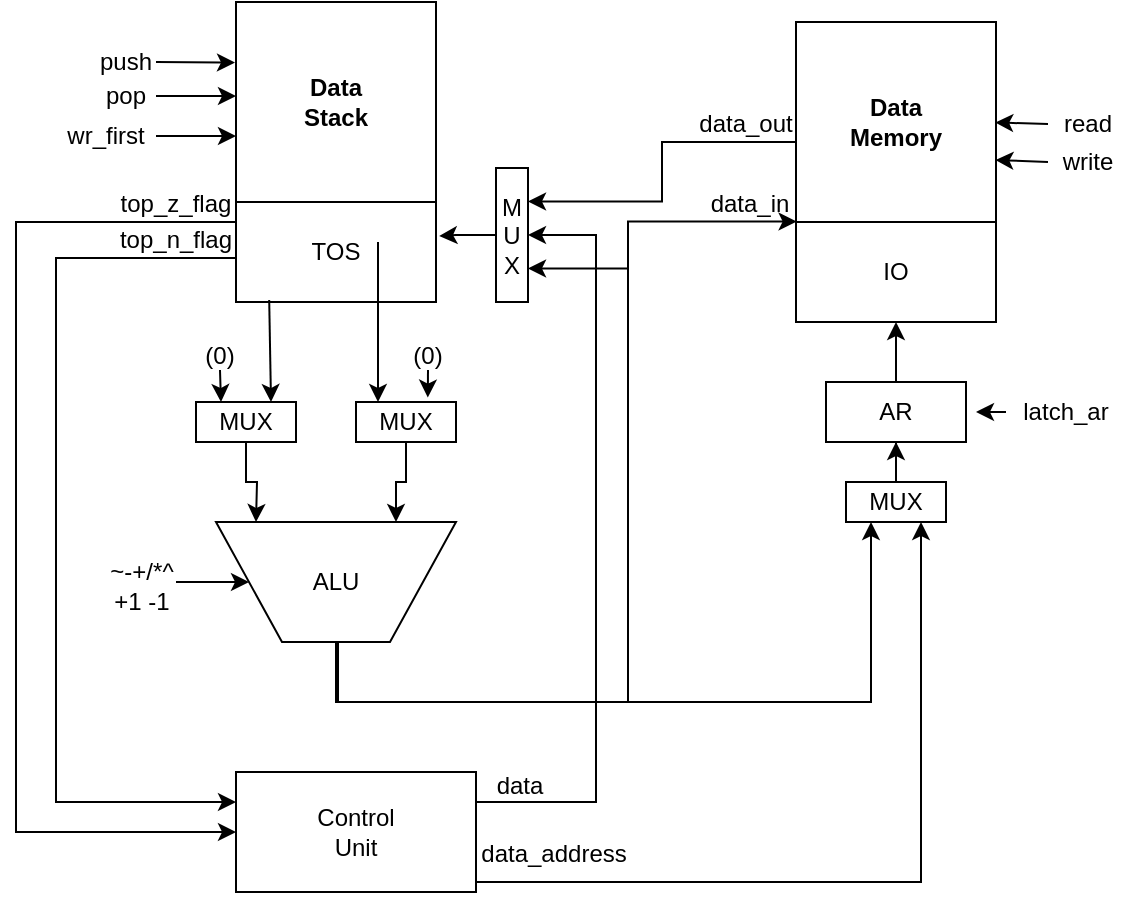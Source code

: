 <mxfile version="24.7.16" pages="2">
  <diagram name="DataPath" id="xyNGtXaQ9cBERK6BHR3z">
    <mxGraphModel dx="875" dy="464" grid="1" gridSize="10" guides="1" tooltips="1" connect="1" arrows="1" fold="1" page="1" pageScale="1" pageWidth="827" pageHeight="1169" math="0" shadow="0">
      <root>
        <mxCell id="0" />
        <mxCell id="1" parent="0" />
        <mxCell id="F0GJQ-Ep4hRnLr_it0pJ-3" value="Data&lt;div&gt;Stack&lt;/div&gt;" style="swimlane;fontStyle=1;align=center;verticalAlign=middle;childLayout=stackLayout;horizontal=1;startSize=100;horizontalStack=0;resizeParent=1;resizeParentMax=0;resizeLast=0;collapsible=1;marginBottom=0;whiteSpace=wrap;html=1;" vertex="1" parent="1">
          <mxGeometry x="210" y="200" width="100" height="150" as="geometry" />
        </mxCell>
        <mxCell id="F0GJQ-Ep4hRnLr_it0pJ-4" value="&lt;div style=&quot;&quot;&gt;&lt;span style=&quot;background-color: initial;&quot;&gt;TOS&lt;/span&gt;&lt;/div&gt;" style="text;strokeColor=none;fillColor=none;align=center;verticalAlign=middle;spacingLeft=4;spacingRight=4;overflow=hidden;rotatable=0;points=[[0,0.5],[1,0.5]];portConstraint=eastwest;whiteSpace=wrap;html=1;" vertex="1" parent="F0GJQ-Ep4hRnLr_it0pJ-3">
          <mxGeometry y="100" width="100" height="50" as="geometry" />
        </mxCell>
        <mxCell id="F0GJQ-Ep4hRnLr_it0pJ-7" value="" style="endArrow=classic;html=1;rounded=0;entryX=-0.005;entryY=0.202;entryDx=0;entryDy=0;entryPerimeter=0;" edge="1" parent="1" target="F0GJQ-Ep4hRnLr_it0pJ-3">
          <mxGeometry width="50" height="50" relative="1" as="geometry">
            <mxPoint x="170" y="230" as="sourcePoint" />
            <mxPoint x="410" y="270" as="targetPoint" />
          </mxGeometry>
        </mxCell>
        <mxCell id="F0GJQ-Ep4hRnLr_it0pJ-8" value="push" style="text;html=1;align=center;verticalAlign=middle;whiteSpace=wrap;rounded=0;" vertex="1" parent="1">
          <mxGeometry x="140" y="223" width="30" height="14" as="geometry" />
        </mxCell>
        <mxCell id="F0GJQ-Ep4hRnLr_it0pJ-9" value="pop" style="text;html=1;align=center;verticalAlign=middle;whiteSpace=wrap;rounded=0;" vertex="1" parent="1">
          <mxGeometry x="140" y="240" width="30" height="14" as="geometry" />
        </mxCell>
        <mxCell id="F0GJQ-Ep4hRnLr_it0pJ-10" value="" style="endArrow=classic;html=1;rounded=0;entryX=-0.005;entryY=0.202;entryDx=0;entryDy=0;entryPerimeter=0;" edge="1" parent="1">
          <mxGeometry width="50" height="50" relative="1" as="geometry">
            <mxPoint x="170" y="247" as="sourcePoint" />
            <mxPoint x="210" y="247" as="targetPoint" />
          </mxGeometry>
        </mxCell>
        <mxCell id="F0GJQ-Ep4hRnLr_it0pJ-11" value="wr_first" style="text;html=1;align=center;verticalAlign=middle;whiteSpace=wrap;rounded=0;" vertex="1" parent="1">
          <mxGeometry x="120" y="260" width="50" height="14" as="geometry" />
        </mxCell>
        <mxCell id="F0GJQ-Ep4hRnLr_it0pJ-12" value="" style="endArrow=classic;html=1;rounded=0;entryX=-0.005;entryY=0.202;entryDx=0;entryDy=0;entryPerimeter=0;" edge="1" parent="1">
          <mxGeometry width="50" height="50" relative="1" as="geometry">
            <mxPoint x="170" y="267" as="sourcePoint" />
            <mxPoint x="210" y="267" as="targetPoint" />
          </mxGeometry>
        </mxCell>
        <mxCell id="F0GJQ-Ep4hRnLr_it0pJ-13" value="latch_ar" style="text;html=1;align=center;verticalAlign=middle;whiteSpace=wrap;rounded=0;" vertex="1" parent="1">
          <mxGeometry x="595" y="398" width="60" height="14" as="geometry" />
        </mxCell>
        <mxCell id="F0GJQ-Ep4hRnLr_it0pJ-14" value="" style="endArrow=classic;html=1;rounded=0;exitX=0;exitY=0.5;exitDx=0;exitDy=0;" edge="1" parent="1" source="F0GJQ-Ep4hRnLr_it0pJ-13">
          <mxGeometry width="50" height="50" relative="1" as="geometry">
            <mxPoint x="660" y="405" as="sourcePoint" />
            <mxPoint x="580" y="405" as="targetPoint" />
          </mxGeometry>
        </mxCell>
        <mxCell id="F0GJQ-Ep4hRnLr_it0pJ-15" value="MUX" style="rounded=0;whiteSpace=wrap;html=1;" vertex="1" parent="1">
          <mxGeometry x="190" y="400" width="50" height="20" as="geometry" />
        </mxCell>
        <mxCell id="F0GJQ-Ep4hRnLr_it0pJ-27" style="edgeStyle=orthogonalEdgeStyle;rounded=0;orthogonalLoop=1;jettySize=auto;html=1;entryX=0.75;entryY=0;entryDx=0;entryDy=0;" edge="1" parent="1" source="F0GJQ-Ep4hRnLr_it0pJ-16" target="F0GJQ-Ep4hRnLr_it0pJ-25">
          <mxGeometry relative="1" as="geometry" />
        </mxCell>
        <mxCell id="F0GJQ-Ep4hRnLr_it0pJ-16" value="MUX" style="rounded=0;whiteSpace=wrap;html=1;" vertex="1" parent="1">
          <mxGeometry x="270" y="400" width="50" height="20" as="geometry" />
        </mxCell>
        <mxCell id="F0GJQ-Ep4hRnLr_it0pJ-17" value="" style="endArrow=classic;html=1;rounded=0;entryX=0.75;entryY=0;entryDx=0;entryDy=0;exitX=0.166;exitY=0.979;exitDx=0;exitDy=0;exitPerimeter=0;" edge="1" parent="1" source="F0GJQ-Ep4hRnLr_it0pJ-4" target="F0GJQ-Ep4hRnLr_it0pJ-15">
          <mxGeometry width="50" height="50" relative="1" as="geometry">
            <mxPoint x="230" y="351" as="sourcePoint" />
            <mxPoint x="410" y="270" as="targetPoint" />
          </mxGeometry>
        </mxCell>
        <mxCell id="F0GJQ-Ep4hRnLr_it0pJ-18" value="" style="endArrow=classic;html=1;rounded=0;entryX=0.75;entryY=0;entryDx=0;entryDy=0;" edge="1" parent="1">
          <mxGeometry width="50" height="50" relative="1" as="geometry">
            <mxPoint x="281" y="320" as="sourcePoint" />
            <mxPoint x="281" y="400" as="targetPoint" />
          </mxGeometry>
        </mxCell>
        <mxCell id="F0GJQ-Ep4hRnLr_it0pJ-19" value="(0)" style="text;html=1;align=center;verticalAlign=middle;whiteSpace=wrap;rounded=0;" vertex="1" parent="1">
          <mxGeometry x="187" y="370" width="30" height="14" as="geometry" />
        </mxCell>
        <mxCell id="F0GJQ-Ep4hRnLr_it0pJ-20" value="(0)" style="text;html=1;align=center;verticalAlign=middle;whiteSpace=wrap;rounded=0;" vertex="1" parent="1">
          <mxGeometry x="291" y="370" width="30" height="14" as="geometry" />
        </mxCell>
        <mxCell id="F0GJQ-Ep4hRnLr_it0pJ-21" value="" style="endArrow=classic;html=1;rounded=0;entryX=0.25;entryY=0;entryDx=0;entryDy=0;exitX=0.5;exitY=1;exitDx=0;exitDy=0;" edge="1" parent="1" source="F0GJQ-Ep4hRnLr_it0pJ-19" target="F0GJQ-Ep4hRnLr_it0pJ-15">
          <mxGeometry width="50" height="50" relative="1" as="geometry">
            <mxPoint x="237" y="359" as="sourcePoint" />
            <mxPoint x="238" y="410" as="targetPoint" />
          </mxGeometry>
        </mxCell>
        <mxCell id="F0GJQ-Ep4hRnLr_it0pJ-23" value="" style="endArrow=classic;html=1;rounded=0;entryX=0.498;entryY=-0.111;entryDx=0;entryDy=0;exitX=0.5;exitY=1;exitDx=0;exitDy=0;entryPerimeter=0;" edge="1" parent="1" source="F0GJQ-Ep4hRnLr_it0pJ-20">
          <mxGeometry width="50" height="50" relative="1" as="geometry">
            <mxPoint x="224" y="394" as="sourcePoint" />
            <mxPoint x="305.9" y="397.78" as="targetPoint" />
          </mxGeometry>
        </mxCell>
        <mxCell id="F0GJQ-Ep4hRnLr_it0pJ-28" style="edgeStyle=orthogonalEdgeStyle;rounded=0;orthogonalLoop=1;jettySize=auto;html=1;startArrow=classic;startFill=1;endArrow=none;endFill=0;" edge="1" parent="1" source="F0GJQ-Ep4hRnLr_it0pJ-25">
          <mxGeometry relative="1" as="geometry">
            <mxPoint x="190" y="490" as="targetPoint" />
          </mxGeometry>
        </mxCell>
        <mxCell id="F0GJQ-Ep4hRnLr_it0pJ-42" style="edgeStyle=orthogonalEdgeStyle;rounded=0;orthogonalLoop=1;jettySize=auto;html=1;entryX=1;entryY=0.75;entryDx=0;entryDy=0;" edge="1" parent="1" source="F0GJQ-Ep4hRnLr_it0pJ-25" target="F0GJQ-Ep4hRnLr_it0pJ-40">
          <mxGeometry relative="1" as="geometry">
            <Array as="points">
              <mxPoint x="260" y="550" />
              <mxPoint x="406" y="550" />
              <mxPoint x="406" y="333" />
            </Array>
          </mxGeometry>
        </mxCell>
        <mxCell id="F0GJQ-Ep4hRnLr_it0pJ-43" style="edgeStyle=orthogonalEdgeStyle;rounded=0;orthogonalLoop=1;jettySize=auto;html=1;entryX=0.003;entryY=0.665;entryDx=0;entryDy=0;entryPerimeter=0;" edge="1" parent="1" target="F0GJQ-Ep4hRnLr_it0pJ-32">
          <mxGeometry relative="1" as="geometry">
            <mxPoint x="261" y="520" as="sourcePoint" />
            <mxPoint x="491" y="285" as="targetPoint" />
            <Array as="points">
              <mxPoint x="261" y="550" />
              <mxPoint x="406" y="550" />
              <mxPoint x="406" y="310" />
            </Array>
          </mxGeometry>
        </mxCell>
        <mxCell id="F0GJQ-Ep4hRnLr_it0pJ-51" style="edgeStyle=orthogonalEdgeStyle;rounded=0;orthogonalLoop=1;jettySize=auto;html=1;entryX=0.25;entryY=1;entryDx=0;entryDy=0;" edge="1" parent="1" source="F0GJQ-Ep4hRnLr_it0pJ-25" target="F0GJQ-Ep4hRnLr_it0pJ-49">
          <mxGeometry relative="1" as="geometry">
            <Array as="points">
              <mxPoint x="260" y="550" />
              <mxPoint x="528" y="550" />
            </Array>
          </mxGeometry>
        </mxCell>
        <mxCell id="F0GJQ-Ep4hRnLr_it0pJ-25" value="ALU" style="shape=trapezoid;perimeter=trapezoidPerimeter;whiteSpace=wrap;html=1;fixedSize=1;size=33.0;flipV=1;" vertex="1" parent="1">
          <mxGeometry x="200" y="460" width="120" height="60" as="geometry" />
        </mxCell>
        <mxCell id="F0GJQ-Ep4hRnLr_it0pJ-26" style="edgeStyle=orthogonalEdgeStyle;rounded=0;orthogonalLoop=1;jettySize=auto;html=1;" edge="1" parent="1" source="F0GJQ-Ep4hRnLr_it0pJ-15">
          <mxGeometry relative="1" as="geometry">
            <mxPoint x="220" y="460" as="targetPoint" />
          </mxGeometry>
        </mxCell>
        <mxCell id="F0GJQ-Ep4hRnLr_it0pJ-29" value="~-+/*^&lt;div&gt;+1 -1&lt;/div&gt;" style="text;html=1;align=center;verticalAlign=middle;whiteSpace=wrap;rounded=0;" vertex="1" parent="1">
          <mxGeometry x="138" y="485" width="50" height="14" as="geometry" />
        </mxCell>
        <mxCell id="F0GJQ-Ep4hRnLr_it0pJ-31" value="top_z_flag" style="text;html=1;align=center;verticalAlign=middle;whiteSpace=wrap;rounded=0;" vertex="1" parent="1">
          <mxGeometry x="150" y="294" width="60" height="14" as="geometry" />
        </mxCell>
        <mxCell id="F0GJQ-Ep4hRnLr_it0pJ-45" style="edgeStyle=orthogonalEdgeStyle;rounded=0;orthogonalLoop=1;jettySize=auto;html=1;entryX=1;entryY=0.25;entryDx=0;entryDy=0;" edge="1" parent="1" source="F0GJQ-Ep4hRnLr_it0pJ-32" target="F0GJQ-Ep4hRnLr_it0pJ-40">
          <mxGeometry relative="1" as="geometry">
            <Array as="points">
              <mxPoint x="423" y="270" />
              <mxPoint x="423" y="300" />
            </Array>
          </mxGeometry>
        </mxCell>
        <mxCell id="F0GJQ-Ep4hRnLr_it0pJ-32" value="Data&lt;div&gt;Memory&lt;/div&gt;" style="swimlane;fontStyle=1;align=center;verticalAlign=middle;childLayout=stackLayout;horizontal=1;startSize=100;horizontalStack=0;resizeParent=1;resizeParentMax=0;resizeLast=0;collapsible=1;marginBottom=0;whiteSpace=wrap;html=1;" vertex="1" parent="1">
          <mxGeometry x="490" y="210" width="100" height="150" as="geometry" />
        </mxCell>
        <mxCell id="F0GJQ-Ep4hRnLr_it0pJ-34" value="IO" style="text;strokeColor=none;fillColor=none;align=center;verticalAlign=middle;spacingLeft=4;spacingRight=4;overflow=hidden;rotatable=0;points=[[0,0.5],[1,0.5]];portConstraint=eastwest;whiteSpace=wrap;html=1;" vertex="1" parent="F0GJQ-Ep4hRnLr_it0pJ-32">
          <mxGeometry y="100" width="100" height="50" as="geometry" />
        </mxCell>
        <mxCell id="F0GJQ-Ep4hRnLr_it0pJ-35" value="read" style="text;html=1;align=center;verticalAlign=middle;whiteSpace=wrap;rounded=0;" vertex="1" parent="1">
          <mxGeometry x="616" y="254" width="40" height="14" as="geometry" />
        </mxCell>
        <mxCell id="F0GJQ-Ep4hRnLr_it0pJ-36" value="" style="endArrow=classic;html=1;rounded=0;entryX=0.996;entryY=0.335;entryDx=0;entryDy=0;entryPerimeter=0;exitX=0;exitY=0.5;exitDx=0;exitDy=0;" edge="1" parent="1" source="F0GJQ-Ep4hRnLr_it0pJ-35" target="F0GJQ-Ep4hRnLr_it0pJ-32">
          <mxGeometry width="50" height="50" relative="1" as="geometry">
            <mxPoint x="700" y="261" as="sourcePoint" />
            <mxPoint x="740" y="261" as="targetPoint" />
          </mxGeometry>
        </mxCell>
        <mxCell id="F0GJQ-Ep4hRnLr_it0pJ-37" value="write" style="text;html=1;align=center;verticalAlign=middle;whiteSpace=wrap;rounded=0;" vertex="1" parent="1">
          <mxGeometry x="616" y="273" width="40" height="14" as="geometry" />
        </mxCell>
        <mxCell id="F0GJQ-Ep4hRnLr_it0pJ-38" value="" style="endArrow=classic;html=1;rounded=0;entryX=0.997;entryY=0.46;entryDx=0;entryDy=0;entryPerimeter=0;exitX=0;exitY=0.5;exitDx=0;exitDy=0;" edge="1" source="F0GJQ-Ep4hRnLr_it0pJ-37" parent="1" target="F0GJQ-Ep4hRnLr_it0pJ-32">
          <mxGeometry width="50" height="50" relative="1" as="geometry">
            <mxPoint x="696" y="281" as="sourcePoint" />
            <mxPoint x="590" y="280" as="targetPoint" />
          </mxGeometry>
        </mxCell>
        <mxCell id="F0GJQ-Ep4hRnLr_it0pJ-40" value="M&lt;div&gt;U&lt;/div&gt;&lt;div&gt;X&lt;/div&gt;" style="rounded=0;whiteSpace=wrap;html=1;" vertex="1" parent="1">
          <mxGeometry x="340" y="283" width="16" height="67" as="geometry" />
        </mxCell>
        <mxCell id="F0GJQ-Ep4hRnLr_it0pJ-41" style="edgeStyle=orthogonalEdgeStyle;rounded=0;orthogonalLoop=1;jettySize=auto;html=1;entryX=1.016;entryY=0.339;entryDx=0;entryDy=0;entryPerimeter=0;" edge="1" parent="1" source="F0GJQ-Ep4hRnLr_it0pJ-40" target="F0GJQ-Ep4hRnLr_it0pJ-4">
          <mxGeometry relative="1" as="geometry" />
        </mxCell>
        <mxCell id="F0GJQ-Ep4hRnLr_it0pJ-44" value="data_in" style="text;html=1;align=center;verticalAlign=middle;whiteSpace=wrap;rounded=0;" vertex="1" parent="1">
          <mxGeometry x="442" y="294" width="50" height="14" as="geometry" />
        </mxCell>
        <mxCell id="F0GJQ-Ep4hRnLr_it0pJ-46" value="data_out" style="text;html=1;align=center;verticalAlign=middle;whiteSpace=wrap;rounded=0;" vertex="1" parent="1">
          <mxGeometry x="440" y="254" width="50" height="14" as="geometry" />
        </mxCell>
        <mxCell id="F0GJQ-Ep4hRnLr_it0pJ-47" value="AR" style="rounded=0;whiteSpace=wrap;html=1;" vertex="1" parent="1">
          <mxGeometry x="505" y="390" width="70" height="30" as="geometry" />
        </mxCell>
        <mxCell id="F0GJQ-Ep4hRnLr_it0pJ-48" style="edgeStyle=orthogonalEdgeStyle;rounded=0;orthogonalLoop=1;jettySize=auto;html=1;entryX=0.5;entryY=1;entryDx=0;entryDy=0;entryPerimeter=0;" edge="1" parent="1" source="F0GJQ-Ep4hRnLr_it0pJ-47" target="F0GJQ-Ep4hRnLr_it0pJ-34">
          <mxGeometry relative="1" as="geometry" />
        </mxCell>
        <mxCell id="F0GJQ-Ep4hRnLr_it0pJ-50" style="edgeStyle=orthogonalEdgeStyle;rounded=0;orthogonalLoop=1;jettySize=auto;html=1;" edge="1" parent="1" source="F0GJQ-Ep4hRnLr_it0pJ-49" target="F0GJQ-Ep4hRnLr_it0pJ-47">
          <mxGeometry relative="1" as="geometry" />
        </mxCell>
        <mxCell id="F0GJQ-Ep4hRnLr_it0pJ-49" value="MUX" style="rounded=0;whiteSpace=wrap;html=1;" vertex="1" parent="1">
          <mxGeometry x="515" y="440" width="50" height="20" as="geometry" />
        </mxCell>
        <mxCell id="F0GJQ-Ep4hRnLr_it0pJ-55" style="edgeStyle=orthogonalEdgeStyle;rounded=0;orthogonalLoop=1;jettySize=auto;html=1;entryX=0.75;entryY=1;entryDx=0;entryDy=0;" edge="1" parent="1" source="F0GJQ-Ep4hRnLr_it0pJ-54" target="F0GJQ-Ep4hRnLr_it0pJ-49">
          <mxGeometry relative="1" as="geometry">
            <Array as="points">
              <mxPoint x="553" y="640" />
            </Array>
          </mxGeometry>
        </mxCell>
        <mxCell id="F0GJQ-Ep4hRnLr_it0pJ-58" style="edgeStyle=orthogonalEdgeStyle;rounded=0;orthogonalLoop=1;jettySize=auto;html=1;entryX=1;entryY=0.5;entryDx=0;entryDy=0;" edge="1" parent="1" source="F0GJQ-Ep4hRnLr_it0pJ-54" target="F0GJQ-Ep4hRnLr_it0pJ-40">
          <mxGeometry relative="1" as="geometry">
            <Array as="points">
              <mxPoint x="390" y="600" />
              <mxPoint x="390" y="317" />
            </Array>
          </mxGeometry>
        </mxCell>
        <mxCell id="F0GJQ-Ep4hRnLr_it0pJ-54" value="Control&lt;div&gt;Unit&lt;/div&gt;" style="rounded=0;whiteSpace=wrap;html=1;" vertex="1" parent="1">
          <mxGeometry x="210" y="585" width="120" height="60" as="geometry" />
        </mxCell>
        <mxCell id="F0GJQ-Ep4hRnLr_it0pJ-30" style="edgeStyle=orthogonalEdgeStyle;rounded=0;orthogonalLoop=1;jettySize=auto;html=1;entryX=0;entryY=0.5;entryDx=0;entryDy=0;" edge="1" parent="1" source="F0GJQ-Ep4hRnLr_it0pJ-4" target="F0GJQ-Ep4hRnLr_it0pJ-54">
          <mxGeometry relative="1" as="geometry">
            <mxPoint x="120" y="400" as="targetPoint" />
            <Array as="points">
              <mxPoint x="100" y="310" />
              <mxPoint x="100" y="615" />
            </Array>
          </mxGeometry>
        </mxCell>
        <mxCell id="F0GJQ-Ep4hRnLr_it0pJ-56" value="data_address" style="text;html=1;align=center;verticalAlign=middle;whiteSpace=wrap;rounded=0;" vertex="1" parent="1">
          <mxGeometry x="339" y="619" width="60" height="14" as="geometry" />
        </mxCell>
        <mxCell id="F0GJQ-Ep4hRnLr_it0pJ-59" value="&lt;div&gt;data&lt;/div&gt;" style="text;html=1;align=center;verticalAlign=middle;whiteSpace=wrap;rounded=0;" vertex="1" parent="1">
          <mxGeometry x="322" y="585" width="60" height="14" as="geometry" />
        </mxCell>
        <mxCell id="WhpVicAc4Z9Bo1Y0PFvm-3" value="top_n&lt;span style=&quot;background-color: initial;&quot;&gt;_flag&lt;/span&gt;" style="text;html=1;align=center;verticalAlign=middle;whiteSpace=wrap;rounded=0;" vertex="1" parent="1">
          <mxGeometry x="150" y="311.97" width="60" height="14" as="geometry" />
        </mxCell>
        <mxCell id="WhpVicAc4Z9Bo1Y0PFvm-4" style="edgeStyle=orthogonalEdgeStyle;rounded=0;orthogonalLoop=1;jettySize=auto;html=1;" edge="1" parent="1">
          <mxGeometry relative="1" as="geometry">
            <mxPoint x="210" y="600" as="targetPoint" />
            <mxPoint x="210" y="327.97" as="sourcePoint" />
            <Array as="points">
              <mxPoint x="120" y="328" />
              <mxPoint x="120" y="600" />
              <mxPoint x="210" y="600" />
            </Array>
          </mxGeometry>
        </mxCell>
      </root>
    </mxGraphModel>
  </diagram>
  <diagram id="n5ukwxjd8gQNU9gV6K4n" name="ControlUnit">
    <mxGraphModel dx="875" dy="464" grid="1" gridSize="10" guides="1" tooltips="1" connect="1" arrows="1" fold="1" page="1" pageScale="1" pageWidth="827" pageHeight="1169" math="0" shadow="0">
      <root>
        <mxCell id="0" />
        <mxCell id="1" parent="0" />
        <mxCell id="tstHiSYRYPBJOc6jN1E3-1" style="edgeStyle=orthogonalEdgeStyle;rounded=0;orthogonalLoop=1;jettySize=auto;html=1;entryX=1;entryY=0.25;entryDx=0;entryDy=0;exitX=0;exitY=0.25;exitDx=0;exitDy=0;" edge="1" parent="1">
          <mxGeometry relative="1" as="geometry">
            <mxPoint x="294" y="212.5" as="sourcePoint" />
            <mxPoint x="210" y="212.5" as="targetPoint" />
            <Array as="points" />
          </mxGeometry>
        </mxCell>
        <mxCell id="7wwF4Dl2uaCq_uWaHLKl-1" style="edgeStyle=orthogonalEdgeStyle;rounded=0;orthogonalLoop=1;jettySize=auto;html=1;entryX=0.25;entryY=1;entryDx=0;entryDy=0;" edge="1" parent="1" source="CvzYMo84_RFbZCVl5hGf-1" target="mlzkGg46ePK4YBn9WfPT-5">
          <mxGeometry relative="1" as="geometry" />
        </mxCell>
        <mxCell id="CvzYMo84_RFbZCVl5hGf-1" value="Instruction&lt;div&gt;Decoder&lt;/div&gt;" style="rounded=0;whiteSpace=wrap;html=1;" vertex="1" parent="1">
          <mxGeometry x="294" y="190" width="86" height="150" as="geometry" />
        </mxCell>
        <mxCell id="CvzYMo84_RFbZCVl5hGf-2" value="DataPath" style="rounded=0;whiteSpace=wrap;html=1;" vertex="1" parent="1">
          <mxGeometry x="130" y="190" width="80" height="150" as="geometry" />
        </mxCell>
        <mxCell id="tstHiSYRYPBJOc6jN1E3-2" value="data" style="text;html=1;align=center;verticalAlign=middle;whiteSpace=wrap;rounded=0;" vertex="1" parent="1">
          <mxGeometry x="229" y="192" width="50" height="20" as="geometry" />
        </mxCell>
        <mxCell id="tstHiSYRYPBJOc6jN1E3-3" style="edgeStyle=orthogonalEdgeStyle;rounded=0;orthogonalLoop=1;jettySize=auto;html=1;entryX=1;entryY=0.25;entryDx=0;entryDy=0;exitX=0;exitY=0.25;exitDx=0;exitDy=0;" edge="1" parent="1">
          <mxGeometry relative="1" as="geometry">
            <mxPoint x="294" y="250.5" as="sourcePoint" />
            <mxPoint x="210" y="250.5" as="targetPoint" />
            <Array as="points" />
          </mxGeometry>
        </mxCell>
        <mxCell id="tstHiSYRYPBJOc6jN1E3-4" value="data_address" style="text;html=1;align=center;verticalAlign=middle;whiteSpace=wrap;rounded=0;" vertex="1" parent="1">
          <mxGeometry x="229" y="230" width="50" height="20" as="geometry" />
        </mxCell>
        <mxCell id="tstHiSYRYPBJOc6jN1E3-5" style="edgeStyle=orthogonalEdgeStyle;rounded=0;orthogonalLoop=1;jettySize=auto;html=1;entryX=1;entryY=0.25;entryDx=0;entryDy=0;exitX=0;exitY=0.25;exitDx=0;exitDy=0;startArrow=classic;startFill=1;endArrow=none;endFill=0;" edge="1" parent="1">
          <mxGeometry relative="1" as="geometry">
            <mxPoint x="294" y="290.5" as="sourcePoint" />
            <mxPoint x="210" y="290.5" as="targetPoint" />
            <Array as="points" />
          </mxGeometry>
        </mxCell>
        <mxCell id="tstHiSYRYPBJOc6jN1E3-6" value="top_z_flag" style="text;html=1;align=center;verticalAlign=middle;whiteSpace=wrap;rounded=0;" vertex="1" parent="1">
          <mxGeometry x="229" y="270" width="50" height="20" as="geometry" />
        </mxCell>
        <mxCell id="mlzkGg46ePK4YBn9WfPT-8" style="edgeStyle=orthogonalEdgeStyle;rounded=0;orthogonalLoop=1;jettySize=auto;html=1;entryX=0.5;entryY=0;entryDx=0;entryDy=0;" edge="1" parent="1" source="mlzkGg46ePK4YBn9WfPT-1" target="CvzYMo84_RFbZCVl5hGf-1">
          <mxGeometry relative="1" as="geometry" />
        </mxCell>
        <mxCell id="mlzkGg46ePK4YBn9WfPT-1" value="Program&lt;div&gt;Memory&lt;/div&gt;" style="rounded=0;whiteSpace=wrap;html=1;" vertex="1" parent="1">
          <mxGeometry x="500" y="90" width="90" height="130" as="geometry" />
        </mxCell>
        <mxCell id="7wwF4Dl2uaCq_uWaHLKl-3" style="edgeStyle=orthogonalEdgeStyle;rounded=0;orthogonalLoop=1;jettySize=auto;html=1;entryX=0.5;entryY=1;entryDx=0;entryDy=0;" edge="1" parent="1" source="mlzkGg46ePK4YBn9WfPT-2" target="mlzkGg46ePK4YBn9WfPT-5">
          <mxGeometry relative="1" as="geometry">
            <Array as="points">
              <mxPoint x="670" y="380" />
              <mxPoint x="545" y="380" />
            </Array>
          </mxGeometry>
        </mxCell>
        <mxCell id="mlzkGg46ePK4YBn9WfPT-2" value="Return&lt;div&gt;Stack&lt;/div&gt;" style="rounded=0;whiteSpace=wrap;html=1;" vertex="1" parent="1">
          <mxGeometry x="640" y="195" width="90" height="90" as="geometry" />
        </mxCell>
        <mxCell id="mlzkGg46ePK4YBn9WfPT-4" style="edgeStyle=orthogonalEdgeStyle;rounded=0;orthogonalLoop=1;jettySize=auto;html=1;" edge="1" parent="1" source="mlzkGg46ePK4YBn9WfPT-3" target="mlzkGg46ePK4YBn9WfPT-1">
          <mxGeometry relative="1" as="geometry" />
        </mxCell>
        <mxCell id="mlzkGg46ePK4YBn9WfPT-7" value="+1" style="edgeStyle=orthogonalEdgeStyle;rounded=0;orthogonalLoop=1;jettySize=auto;html=1;entryX=0.912;entryY=1.023;entryDx=0;entryDy=0;entryPerimeter=0;" edge="1" parent="1" source="mlzkGg46ePK4YBn9WfPT-3" target="mlzkGg46ePK4YBn9WfPT-5">
          <mxGeometry relative="1" as="geometry">
            <mxPoint x="550" y="360" as="targetPoint" />
            <Array as="points">
              <mxPoint x="545" y="240" />
              <mxPoint x="610" y="240" />
              <mxPoint x="610" y="360" />
              <mxPoint x="578" y="360" />
            </Array>
          </mxGeometry>
        </mxCell>
        <mxCell id="mlzkGg46ePK4YBn9WfPT-3" value="PC" style="rounded=0;whiteSpace=wrap;html=1;" vertex="1" parent="1">
          <mxGeometry x="505" y="260" width="80" height="30" as="geometry" />
        </mxCell>
        <mxCell id="mlzkGg46ePK4YBn9WfPT-6" style="edgeStyle=orthogonalEdgeStyle;rounded=0;orthogonalLoop=1;jettySize=auto;html=1;" edge="1" parent="1" source="mlzkGg46ePK4YBn9WfPT-5" target="mlzkGg46ePK4YBn9WfPT-3">
          <mxGeometry relative="1" as="geometry" />
        </mxCell>
        <mxCell id="mlzkGg46ePK4YBn9WfPT-5" value="MUX" style="rounded=0;whiteSpace=wrap;html=1;" vertex="1" parent="1">
          <mxGeometry x="505" y="310" width="80" height="30" as="geometry" />
        </mxCell>
        <mxCell id="mlzkGg46ePK4YBn9WfPT-9" value="instr" style="text;html=1;align=center;verticalAlign=middle;whiteSpace=wrap;rounded=0;" vertex="1" parent="1">
          <mxGeometry x="455" y="133" width="50" height="20" as="geometry" />
        </mxCell>
        <mxCell id="r4Oezw0hH17QhIETA--5-1" value="" style="endArrow=classic;html=1;rounded=0;entryX=1;entryY=0.5;entryDx=0;entryDy=0;" edge="1" parent="1">
          <mxGeometry width="50" height="50" relative="1" as="geometry">
            <mxPoint x="630" y="120" as="sourcePoint" />
            <mxPoint x="590" y="120" as="targetPoint" />
          </mxGeometry>
        </mxCell>
        <mxCell id="r4Oezw0hH17QhIETA--5-2" value="read" style="text;html=1;align=center;verticalAlign=middle;whiteSpace=wrap;rounded=0;" vertex="1" parent="1">
          <mxGeometry x="620" y="110" width="50" height="20" as="geometry" />
        </mxCell>
        <mxCell id="7wwF4Dl2uaCq_uWaHLKl-2" value="instr_address" style="text;html=1;align=center;verticalAlign=middle;whiteSpace=wrap;rounded=0;" vertex="1" parent="1">
          <mxGeometry x="385" y="232" width="70" height="20" as="geometry" />
        </mxCell>
        <mxCell id="7wwF4Dl2uaCq_uWaHLKl-4" style="edgeStyle=orthogonalEdgeStyle;rounded=0;orthogonalLoop=1;jettySize=auto;html=1;" edge="1" parent="1" source="mlzkGg46ePK4YBn9WfPT-3">
          <mxGeometry relative="1" as="geometry">
            <mxPoint x="640" y="240" as="targetPoint" />
            <Array as="points">
              <mxPoint x="545" y="240" />
            </Array>
          </mxGeometry>
        </mxCell>
        <mxCell id="7wwF4Dl2uaCq_uWaHLKl-5" value="" style="endArrow=classic;html=1;rounded=0;entryX=1;entryY=0.5;entryDx=0;entryDy=0;" edge="1" parent="1">
          <mxGeometry width="50" height="50" relative="1" as="geometry">
            <mxPoint x="770" y="222" as="sourcePoint" />
            <mxPoint x="730" y="222" as="targetPoint" />
          </mxGeometry>
        </mxCell>
        <mxCell id="7wwF4Dl2uaCq_uWaHLKl-6" value="push" style="text;html=1;align=center;verticalAlign=middle;whiteSpace=wrap;rounded=0;" vertex="1" parent="1">
          <mxGeometry x="760" y="212" width="50" height="20" as="geometry" />
        </mxCell>
        <mxCell id="7wwF4Dl2uaCq_uWaHLKl-7" value="pop" style="text;html=1;align=center;verticalAlign=middle;whiteSpace=wrap;rounded=0;" vertex="1" parent="1">
          <mxGeometry x="760" y="240" width="50" height="20" as="geometry" />
        </mxCell>
        <mxCell id="7wwF4Dl2uaCq_uWaHLKl-8" value="" style="endArrow=classic;html=1;rounded=0;entryX=1;entryY=0.5;entryDx=0;entryDy=0;" edge="1" parent="1">
          <mxGeometry width="50" height="50" relative="1" as="geometry">
            <mxPoint x="770" y="250" as="sourcePoint" />
            <mxPoint x="730" y="250" as="targetPoint" />
          </mxGeometry>
        </mxCell>
        <mxCell id="quOxIM-NJ3axEo_e8-E--1" value="top_n_flag" style="text;html=1;align=center;verticalAlign=middle;whiteSpace=wrap;rounded=0;" vertex="1" parent="1">
          <mxGeometry x="229" y="300" width="50" height="20" as="geometry" />
        </mxCell>
        <mxCell id="quOxIM-NJ3axEo_e8-E--2" style="edgeStyle=orthogonalEdgeStyle;rounded=0;orthogonalLoop=1;jettySize=auto;html=1;entryX=1;entryY=0.25;entryDx=0;entryDy=0;exitX=0;exitY=0.25;exitDx=0;exitDy=0;startArrow=classic;startFill=1;endArrow=none;endFill=0;" edge="1" parent="1">
          <mxGeometry relative="1" as="geometry">
            <mxPoint x="294" y="320.5" as="sourcePoint" />
            <mxPoint x="210" y="320.5" as="targetPoint" />
            <Array as="points" />
          </mxGeometry>
        </mxCell>
      </root>
    </mxGraphModel>
  </diagram>
</mxfile>
